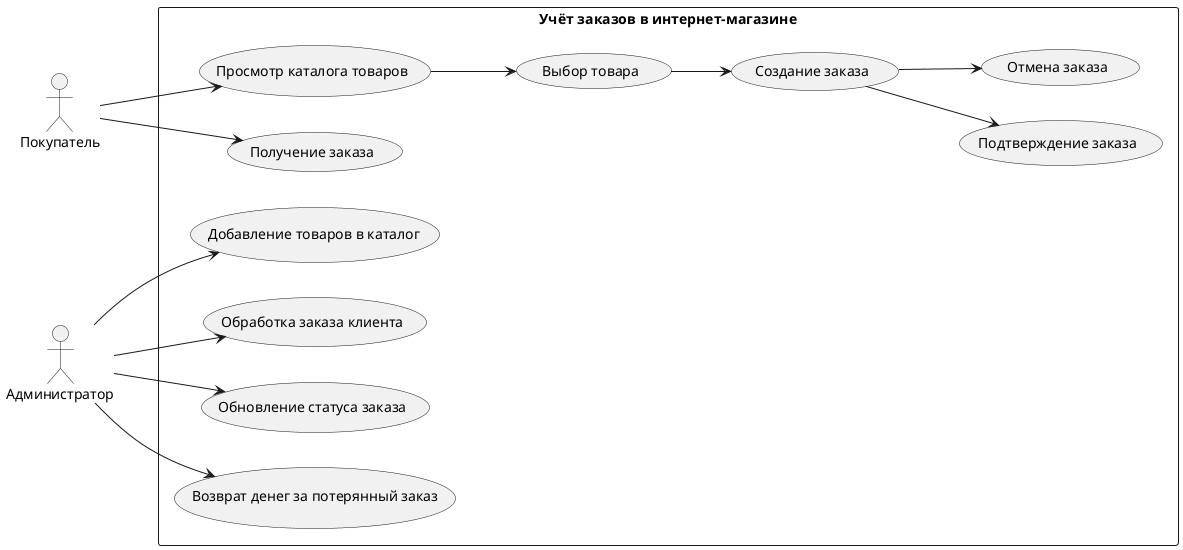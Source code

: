 @startuml
left to right direction
skinparam packageStyle rectangle

actor Покупатель
actor Администратор

package "Учёт заказов в интернет-магазине" {
  usecase "Просмотр каталога товаров" as U1
  usecase "Выбор товара" as U2
  usecase "Создание заказа" as U3
  usecase "Подтверждение заказа" as U4
  usecase "Отмена заказа" as U5
  usecase "Получение заказа" as U6

  usecase "Добавление товаров в каталог" as U7
  usecase "Обработка заказа клиента" as U8
  usecase "Обновление статуса заказа" as U9
  usecase "Возврат денег за потерянный заказ" as U10
}

Покупатель --> U1
Покупатель --> U6


Администратор --> U7
Администратор --> U8
Администратор --> U9
Администратор --> U10

U1 --> U2
U2 --> U3
U3 --> U4
U3 --> U5

@enduml